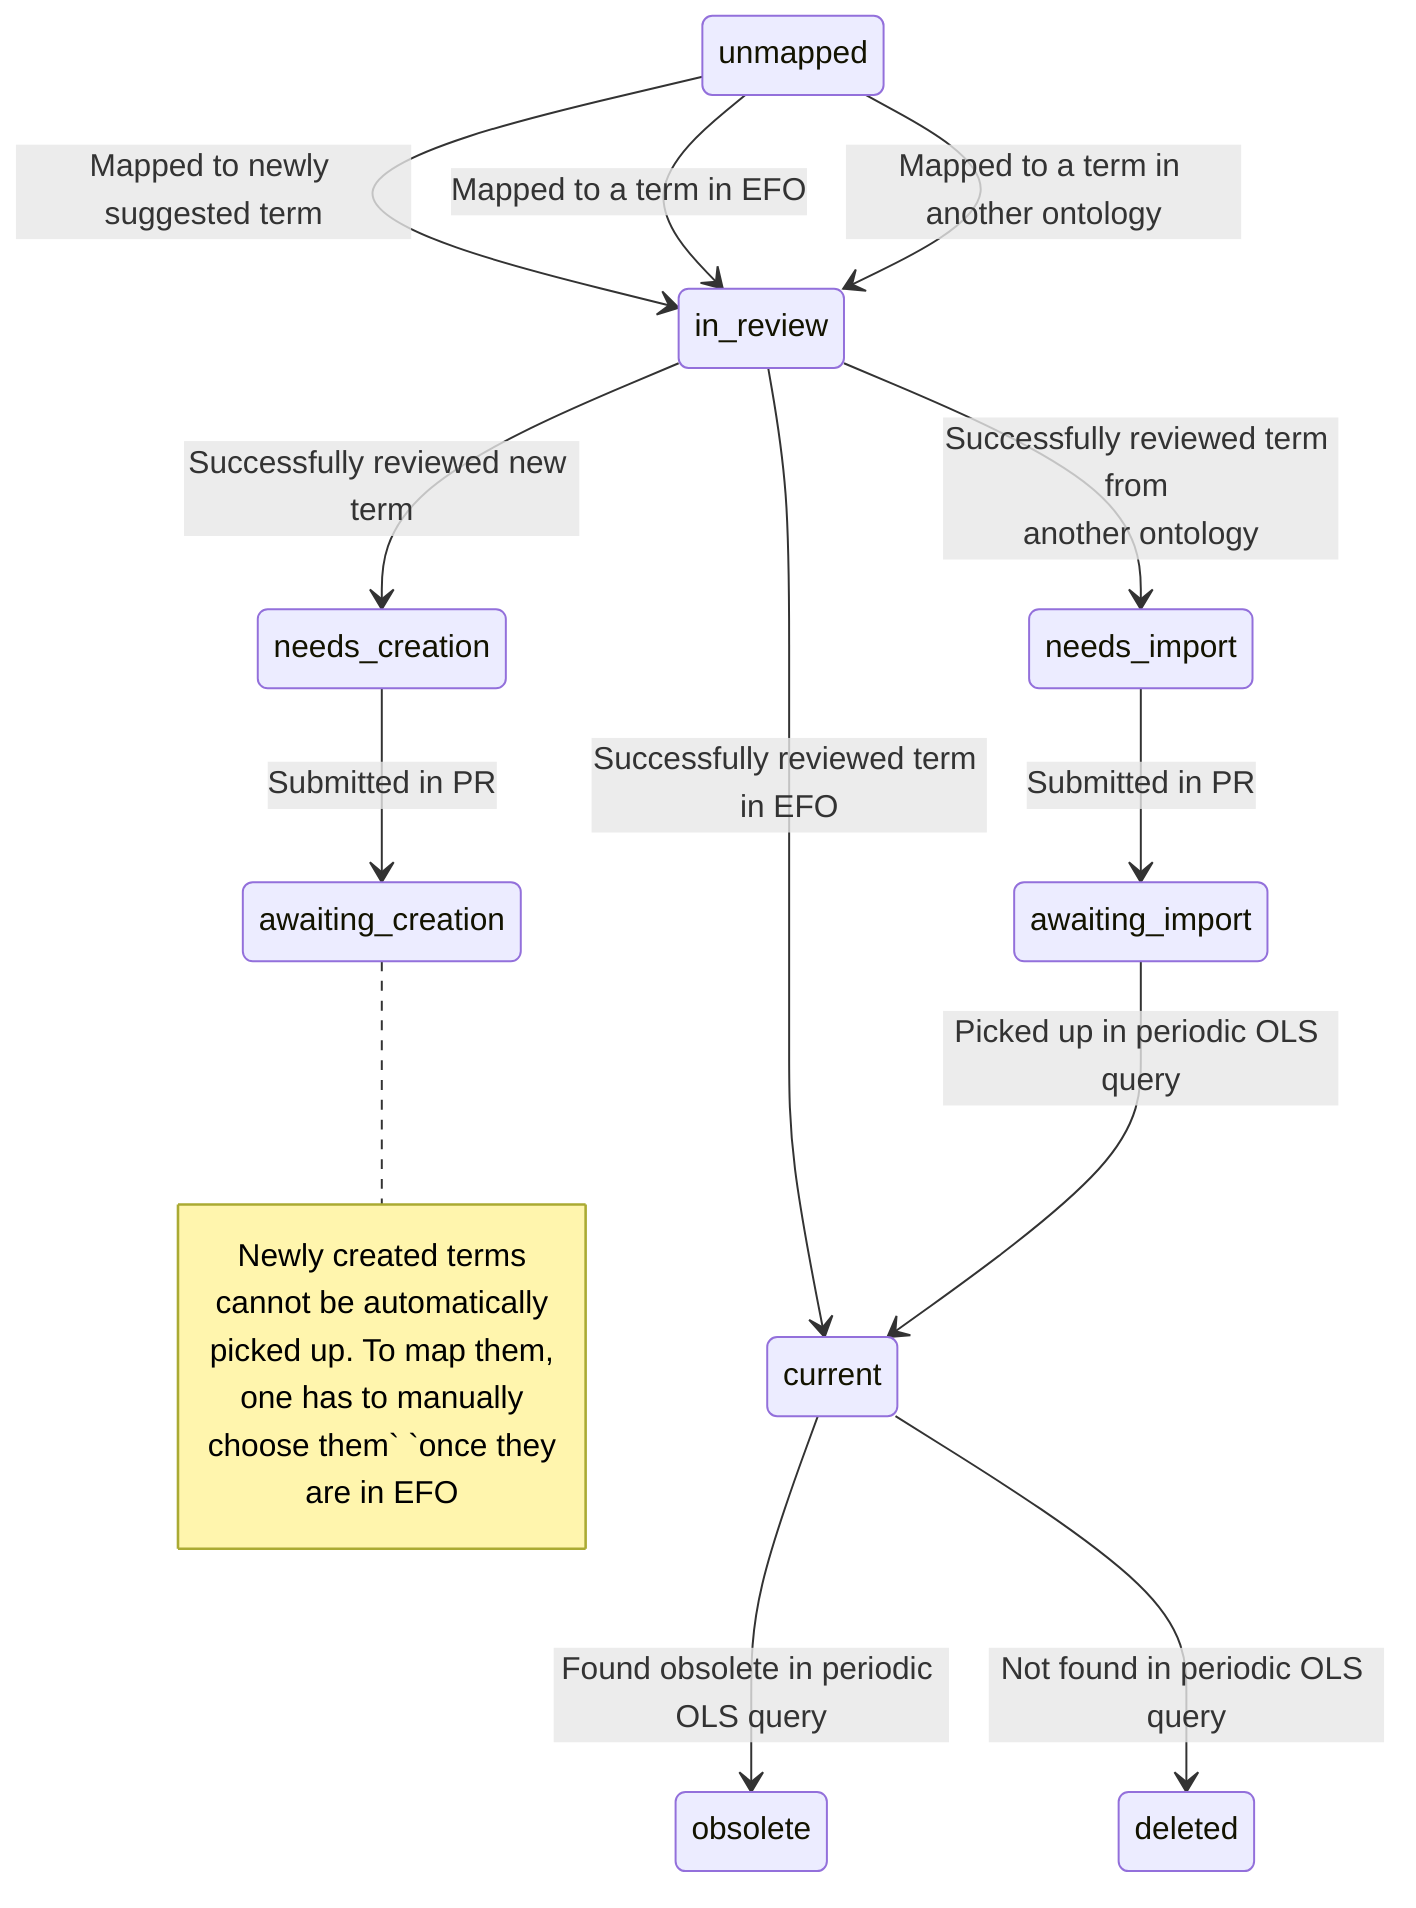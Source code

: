 stateDiagram-v2

unmapped --> in_review:Mapped to newly suggested term

unmapped --> in_review:Mapped to a term in EFO

unmapped --> in_review: Mapped to a term in another ontology

in_review --> needs_creation:Successfully reviewed new term

in_review --> current: Successfully reviewed term in EFO

in_review --> needs_import:Successfully reviewed term from <br/>another ontology

needs_creation --> awaiting_creation: Submitted in PR

note right of awaiting_creation : Newly created terms <br/> cannot be automatically <br/> picked up. To map them, <br/> one has to manually <br/> choose them` `once they <br/>are in EFO

needs_import --> awaiting_import: Submitted in PR

awaiting_import --> current: Picked up in periodic OLS query

current --> obsolete: Found obsolete in periodic OLS query

current --> deleted: Not found in periodic OLS query